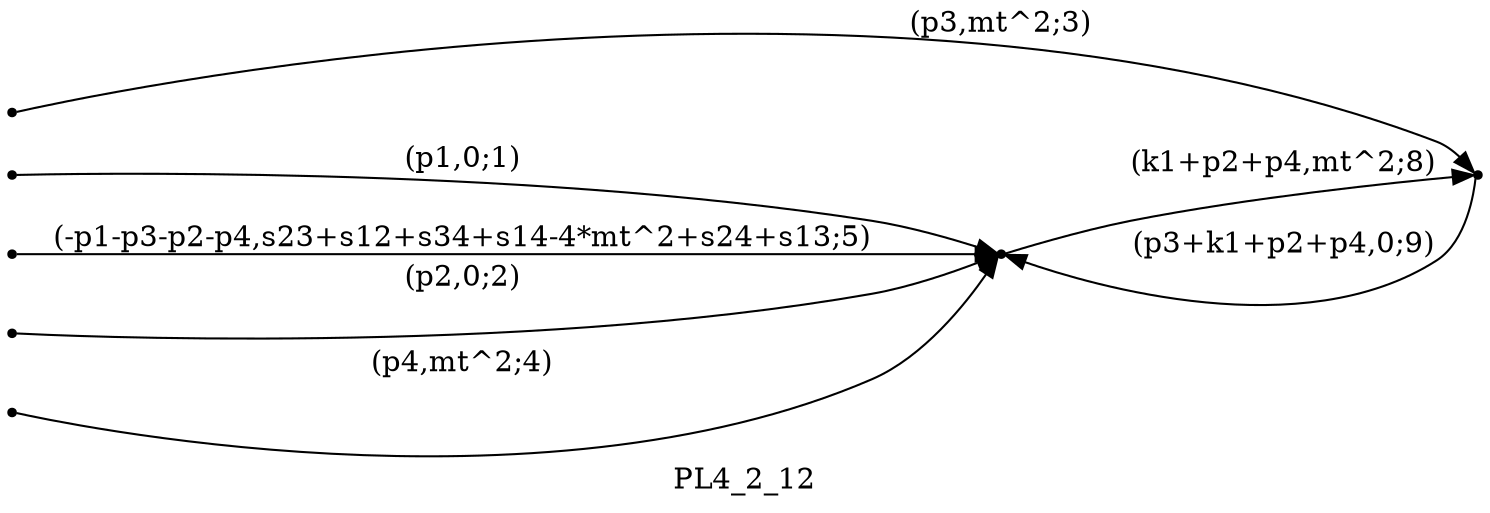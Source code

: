 digraph PL4_2_12 {
  label="PL4_2_12";
  rankdir="LR";
  subgraph edges {
    -1 -> 2 [label="(p1,0;1)"];
    -2 -> 2 [label="(p2,0;2)"];
    -3 -> 1 [label="(p3,mt^2;3)"];
    -4 -> 2 [label="(p4,mt^2;4)"];
    -5 -> 2 [label="(-p1-p3-p2-p4,s23+s12+s34+s14-4*mt^2+s24+s13;5)"];
    2 -> 1 [label="(k1+p2+p4,mt^2;8)"];
    1 -> 2 [label="(p3+k1+p2+p4,0;9)"];
  }
  subgraph incoming { rank="source"; -1; -2; -3; -4; -5; }
-5 [shape=point];
-4 [shape=point];
-3 [shape=point];
-2 [shape=point];
-1 [shape=point];
1 [shape=point];
2 [shape=point];
}

